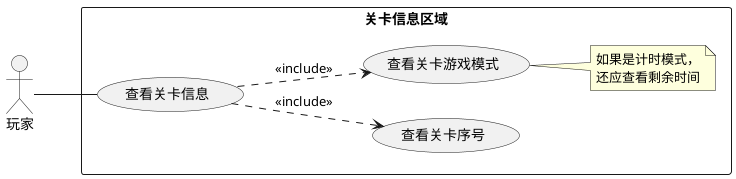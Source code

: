 @startuml check-level-info

left to right direction

actor "玩家" as p1

rectangle 关卡信息区域 {
    usecase check_level_info as "查看关卡信息"
    usecase check_level_index as "查看关卡序号"
    usecase check_level_game_mode as "查看关卡游戏模式"
    check_level_info ..> check_level_index : <<include>>
    check_level_info ..> check_level_game_mode : <<include>>
    
    note right of check_level_game_mode : 如果是计时模式，\n还应查看剩余时间
}

p1 -- check_level_info

@enduml
